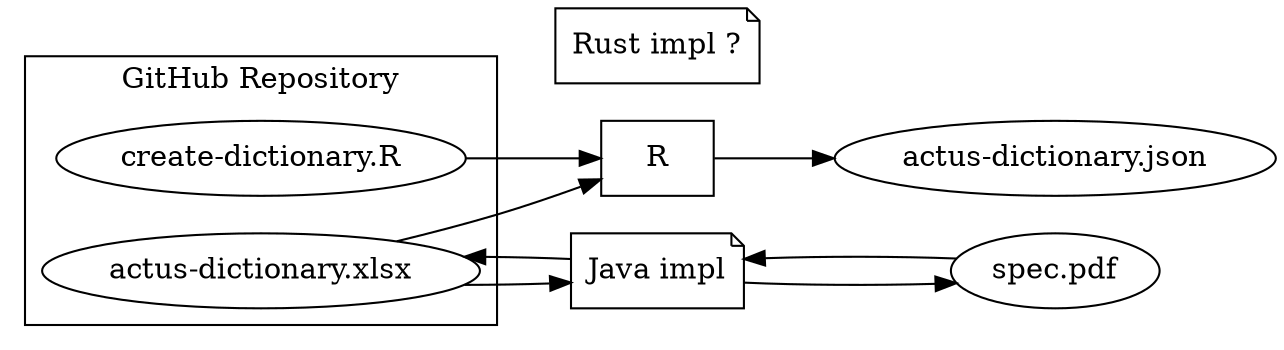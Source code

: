 digraph spec {
  rankdir=LR;
  subgraph cluster_repo {
    label = "GitHub Repository";
    xlsx [ label = "actus-dictionary.xlsx" ];
    rscripts [ label = "create-dictionary.R" ];
  }
  r [ label = "R", shape = box ];
  dictionary [ label = "actus-dictionary.json" ];

  java [ label = "Java impl", shape = note ];
  rust [ label = "Rust impl ?", shape = note ];

  {rank=same java rust}

  pdf [ label = "spec.pdf" ];

  xlsx -> r;
  rscripts -> r;
  r -> dictionary;

  pdf;

  java -> xlsx;
  xlsx -> java
  java -> pdf;
  pdf -> java;
}
